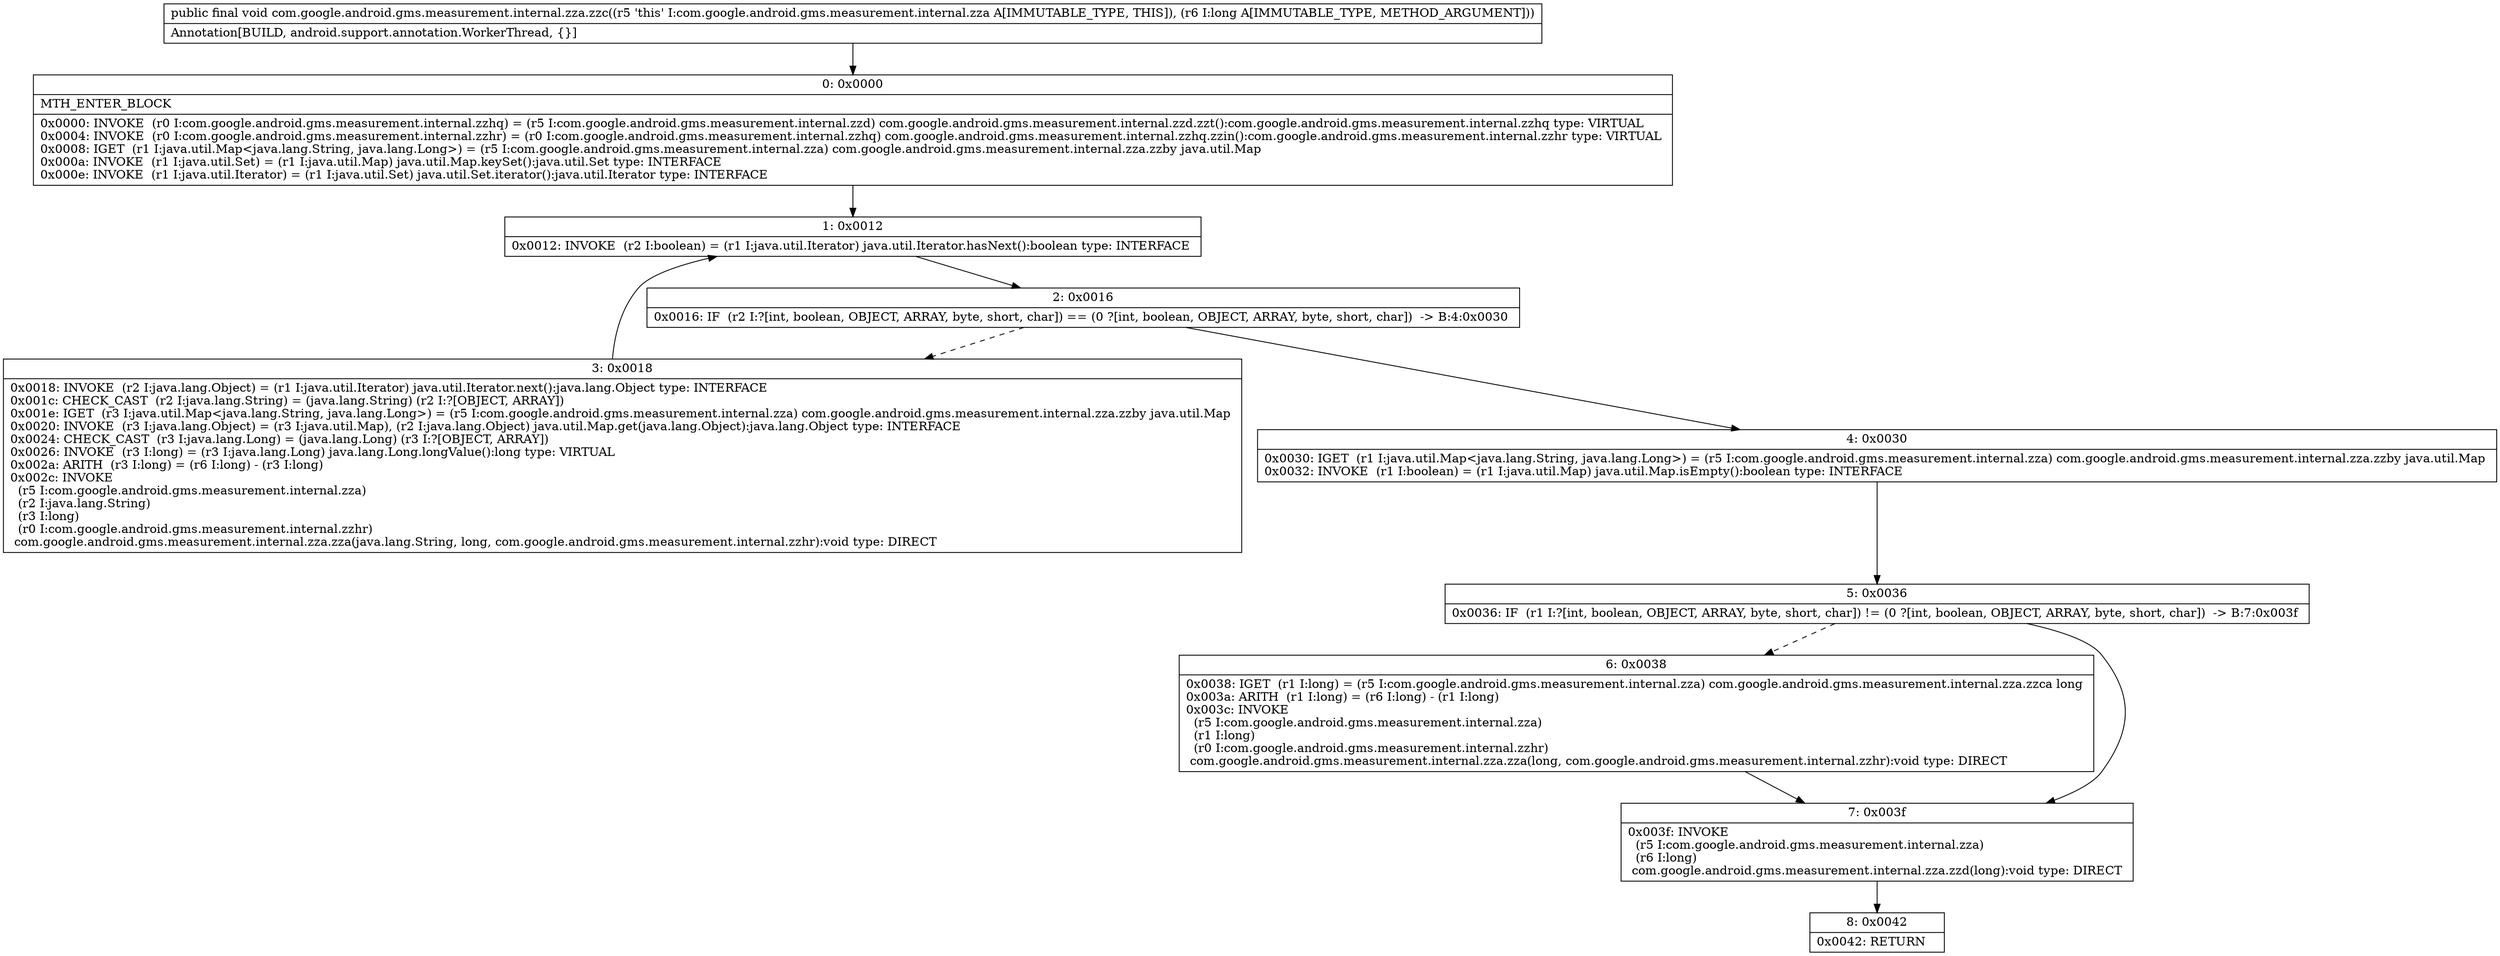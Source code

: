 digraph "CFG forcom.google.android.gms.measurement.internal.zza.zzc(J)V" {
Node_0 [shape=record,label="{0\:\ 0x0000|MTH_ENTER_BLOCK\l|0x0000: INVOKE  (r0 I:com.google.android.gms.measurement.internal.zzhq) = (r5 I:com.google.android.gms.measurement.internal.zzd) com.google.android.gms.measurement.internal.zzd.zzt():com.google.android.gms.measurement.internal.zzhq type: VIRTUAL \l0x0004: INVOKE  (r0 I:com.google.android.gms.measurement.internal.zzhr) = (r0 I:com.google.android.gms.measurement.internal.zzhq) com.google.android.gms.measurement.internal.zzhq.zzin():com.google.android.gms.measurement.internal.zzhr type: VIRTUAL \l0x0008: IGET  (r1 I:java.util.Map\<java.lang.String, java.lang.Long\>) = (r5 I:com.google.android.gms.measurement.internal.zza) com.google.android.gms.measurement.internal.zza.zzby java.util.Map \l0x000a: INVOKE  (r1 I:java.util.Set) = (r1 I:java.util.Map) java.util.Map.keySet():java.util.Set type: INTERFACE \l0x000e: INVOKE  (r1 I:java.util.Iterator) = (r1 I:java.util.Set) java.util.Set.iterator():java.util.Iterator type: INTERFACE \l}"];
Node_1 [shape=record,label="{1\:\ 0x0012|0x0012: INVOKE  (r2 I:boolean) = (r1 I:java.util.Iterator) java.util.Iterator.hasNext():boolean type: INTERFACE \l}"];
Node_2 [shape=record,label="{2\:\ 0x0016|0x0016: IF  (r2 I:?[int, boolean, OBJECT, ARRAY, byte, short, char]) == (0 ?[int, boolean, OBJECT, ARRAY, byte, short, char])  \-\> B:4:0x0030 \l}"];
Node_3 [shape=record,label="{3\:\ 0x0018|0x0018: INVOKE  (r2 I:java.lang.Object) = (r1 I:java.util.Iterator) java.util.Iterator.next():java.lang.Object type: INTERFACE \l0x001c: CHECK_CAST  (r2 I:java.lang.String) = (java.lang.String) (r2 I:?[OBJECT, ARRAY]) \l0x001e: IGET  (r3 I:java.util.Map\<java.lang.String, java.lang.Long\>) = (r5 I:com.google.android.gms.measurement.internal.zza) com.google.android.gms.measurement.internal.zza.zzby java.util.Map \l0x0020: INVOKE  (r3 I:java.lang.Object) = (r3 I:java.util.Map), (r2 I:java.lang.Object) java.util.Map.get(java.lang.Object):java.lang.Object type: INTERFACE \l0x0024: CHECK_CAST  (r3 I:java.lang.Long) = (java.lang.Long) (r3 I:?[OBJECT, ARRAY]) \l0x0026: INVOKE  (r3 I:long) = (r3 I:java.lang.Long) java.lang.Long.longValue():long type: VIRTUAL \l0x002a: ARITH  (r3 I:long) = (r6 I:long) \- (r3 I:long) \l0x002c: INVOKE  \l  (r5 I:com.google.android.gms.measurement.internal.zza)\l  (r2 I:java.lang.String)\l  (r3 I:long)\l  (r0 I:com.google.android.gms.measurement.internal.zzhr)\l com.google.android.gms.measurement.internal.zza.zza(java.lang.String, long, com.google.android.gms.measurement.internal.zzhr):void type: DIRECT \l}"];
Node_4 [shape=record,label="{4\:\ 0x0030|0x0030: IGET  (r1 I:java.util.Map\<java.lang.String, java.lang.Long\>) = (r5 I:com.google.android.gms.measurement.internal.zza) com.google.android.gms.measurement.internal.zza.zzby java.util.Map \l0x0032: INVOKE  (r1 I:boolean) = (r1 I:java.util.Map) java.util.Map.isEmpty():boolean type: INTERFACE \l}"];
Node_5 [shape=record,label="{5\:\ 0x0036|0x0036: IF  (r1 I:?[int, boolean, OBJECT, ARRAY, byte, short, char]) != (0 ?[int, boolean, OBJECT, ARRAY, byte, short, char])  \-\> B:7:0x003f \l}"];
Node_6 [shape=record,label="{6\:\ 0x0038|0x0038: IGET  (r1 I:long) = (r5 I:com.google.android.gms.measurement.internal.zza) com.google.android.gms.measurement.internal.zza.zzca long \l0x003a: ARITH  (r1 I:long) = (r6 I:long) \- (r1 I:long) \l0x003c: INVOKE  \l  (r5 I:com.google.android.gms.measurement.internal.zza)\l  (r1 I:long)\l  (r0 I:com.google.android.gms.measurement.internal.zzhr)\l com.google.android.gms.measurement.internal.zza.zza(long, com.google.android.gms.measurement.internal.zzhr):void type: DIRECT \l}"];
Node_7 [shape=record,label="{7\:\ 0x003f|0x003f: INVOKE  \l  (r5 I:com.google.android.gms.measurement.internal.zza)\l  (r6 I:long)\l com.google.android.gms.measurement.internal.zza.zzd(long):void type: DIRECT \l}"];
Node_8 [shape=record,label="{8\:\ 0x0042|0x0042: RETURN   \l}"];
MethodNode[shape=record,label="{public final void com.google.android.gms.measurement.internal.zza.zzc((r5 'this' I:com.google.android.gms.measurement.internal.zza A[IMMUTABLE_TYPE, THIS]), (r6 I:long A[IMMUTABLE_TYPE, METHOD_ARGUMENT]))  | Annotation[BUILD, android.support.annotation.WorkerThread, \{\}]\l}"];
MethodNode -> Node_0;
Node_0 -> Node_1;
Node_1 -> Node_2;
Node_2 -> Node_3[style=dashed];
Node_2 -> Node_4;
Node_3 -> Node_1;
Node_4 -> Node_5;
Node_5 -> Node_6[style=dashed];
Node_5 -> Node_7;
Node_6 -> Node_7;
Node_7 -> Node_8;
}

